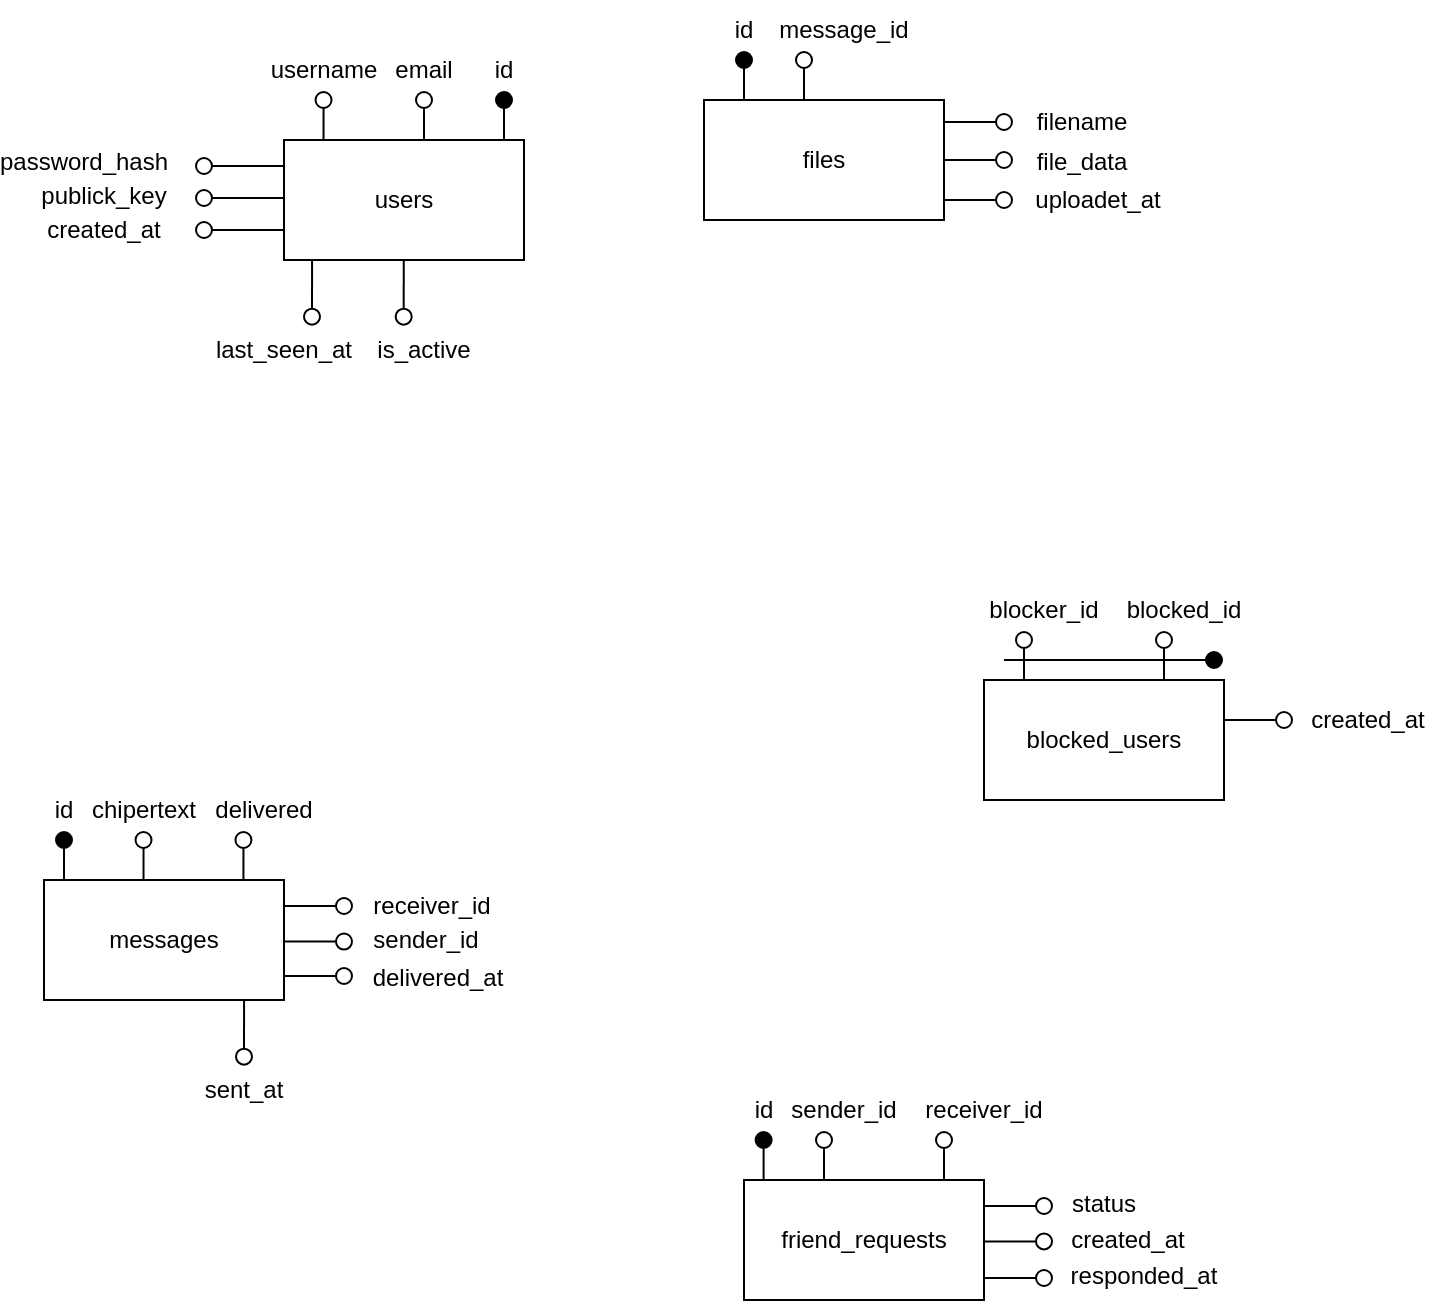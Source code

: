 <mxfile version="28.2.5">
  <diagram name="Pagina-1" id="5QTycMwjZl2z9XpZxttI">
    <mxGraphModel dx="1665" dy="1127" grid="1" gridSize="10" guides="1" tooltips="1" connect="1" arrows="1" fold="1" page="1" pageScale="1" pageWidth="827" pageHeight="1169" math="0" shadow="0">
      <root>
        <mxCell id="0" />
        <mxCell id="1" parent="0" />
        <mxCell id="od8p95JB6y80GkRBVF1g-4" style="edgeStyle=none;curved=1;rounded=0;orthogonalLoop=1;jettySize=auto;html=1;exitX=0.5;exitY=0;exitDx=0;exitDy=0;fontSize=12;startSize=8;endSize=8;endArrow=oval;endFill=0;" edge="1" parent="1">
          <mxGeometry relative="1" as="geometry">
            <mxPoint x="290" y="290" as="targetPoint" />
            <mxPoint x="290" y="310" as="sourcePoint" />
          </mxGeometry>
        </mxCell>
        <mxCell id="od8p95JB6y80GkRBVF1g-2" value="users" style="rounded=0;whiteSpace=wrap;html=1;" vertex="1" parent="1">
          <mxGeometry x="220" y="310" width="120" height="60" as="geometry" />
        </mxCell>
        <mxCell id="od8p95JB6y80GkRBVF1g-5" style="edgeStyle=none;curved=1;rounded=0;orthogonalLoop=1;jettySize=auto;html=1;exitX=0.5;exitY=0;exitDx=0;exitDy=0;fontSize=12;startSize=8;endSize=8;endArrow=oval;endFill=1;" edge="1" parent="1">
          <mxGeometry relative="1" as="geometry">
            <mxPoint x="330" y="290" as="targetPoint" />
            <mxPoint x="330" y="310" as="sourcePoint" />
          </mxGeometry>
        </mxCell>
        <mxCell id="od8p95JB6y80GkRBVF1g-6" value="id" style="text;html=1;align=center;verticalAlign=middle;whiteSpace=wrap;rounded=0;" vertex="1" parent="1">
          <mxGeometry x="300" y="260" width="60" height="30" as="geometry" />
        </mxCell>
        <mxCell id="od8p95JB6y80GkRBVF1g-7" value="email" style="text;html=1;align=center;verticalAlign=middle;whiteSpace=wrap;rounded=0;" vertex="1" parent="1">
          <mxGeometry x="260" y="260" width="60" height="30" as="geometry" />
        </mxCell>
        <mxCell id="od8p95JB6y80GkRBVF1g-8" style="edgeStyle=none;curved=1;rounded=0;orthogonalLoop=1;jettySize=auto;html=1;exitX=0.5;exitY=0;exitDx=0;exitDy=0;fontSize=12;startSize=8;endSize=8;endArrow=oval;endFill=0;" edge="1" parent="1">
          <mxGeometry relative="1" as="geometry">
            <mxPoint x="239.77" y="290" as="targetPoint" />
            <mxPoint x="239.77" y="310" as="sourcePoint" />
          </mxGeometry>
        </mxCell>
        <mxCell id="od8p95JB6y80GkRBVF1g-9" value="username" style="text;html=1;align=center;verticalAlign=middle;whiteSpace=wrap;rounded=0;" vertex="1" parent="1">
          <mxGeometry x="210" y="260" width="60" height="30" as="geometry" />
        </mxCell>
        <mxCell id="od8p95JB6y80GkRBVF1g-11" value="password_hash" style="text;html=1;align=center;verticalAlign=middle;whiteSpace=wrap;rounded=0;" vertex="1" parent="1">
          <mxGeometry x="90" y="306" width="60" height="30" as="geometry" />
        </mxCell>
        <mxCell id="od8p95JB6y80GkRBVF1g-13" value="publick_key" style="text;html=1;align=center;verticalAlign=middle;whiteSpace=wrap;rounded=0;" vertex="1" parent="1">
          <mxGeometry x="100" y="323" width="60" height="30" as="geometry" />
        </mxCell>
        <mxCell id="od8p95JB6y80GkRBVF1g-14" style="edgeStyle=none;curved=1;rounded=0;orthogonalLoop=1;jettySize=auto;html=1;exitX=0;exitY=0.167;exitDx=0;exitDy=0;fontSize=12;startSize=8;endSize=8;endArrow=oval;endFill=0;exitPerimeter=0;" edge="1" parent="1">
          <mxGeometry relative="1" as="geometry">
            <mxPoint x="180" y="323" as="targetPoint" />
            <mxPoint x="220" y="323.02" as="sourcePoint" />
          </mxGeometry>
        </mxCell>
        <mxCell id="od8p95JB6y80GkRBVF1g-15" style="edgeStyle=none;curved=1;rounded=0;orthogonalLoop=1;jettySize=auto;html=1;exitX=0;exitY=0.5;exitDx=0;exitDy=0;fontSize=12;startSize=8;endSize=8;endArrow=oval;endFill=0;" edge="1" parent="1">
          <mxGeometry relative="1" as="geometry">
            <mxPoint x="180" y="339" as="targetPoint" />
            <mxPoint x="220" y="339" as="sourcePoint" />
          </mxGeometry>
        </mxCell>
        <mxCell id="od8p95JB6y80GkRBVF1g-17" style="edgeStyle=none;curved=1;rounded=0;orthogonalLoop=1;jettySize=auto;html=1;exitX=0;exitY=0.75;exitDx=0;exitDy=0;fontSize=12;startSize=8;endSize=8;endArrow=oval;endFill=0;" edge="1" parent="1" source="od8p95JB6y80GkRBVF1g-2">
          <mxGeometry relative="1" as="geometry">
            <mxPoint x="180" y="355" as="targetPoint" />
            <mxPoint x="150" y="410" as="sourcePoint" />
          </mxGeometry>
        </mxCell>
        <mxCell id="od8p95JB6y80GkRBVF1g-18" value="created_at" style="text;html=1;align=center;verticalAlign=middle;whiteSpace=wrap;rounded=0;" vertex="1" parent="1">
          <mxGeometry x="100" y="340" width="60" height="30" as="geometry" />
        </mxCell>
        <mxCell id="od8p95JB6y80GkRBVF1g-19" style="edgeStyle=none;curved=1;rounded=0;orthogonalLoop=1;jettySize=auto;html=1;exitX=0.117;exitY=1.028;exitDx=0;exitDy=0;fontSize=12;startSize=8;endSize=8;endArrow=oval;endFill=0;exitPerimeter=0;" edge="1" parent="1">
          <mxGeometry relative="1" as="geometry">
            <mxPoint x="234" y="398.32" as="targetPoint" />
            <mxPoint x="234.04" y="370.0" as="sourcePoint" />
            <Array as="points">
              <mxPoint x="234" y="378.32" />
            </Array>
          </mxGeometry>
        </mxCell>
        <mxCell id="od8p95JB6y80GkRBVF1g-20" value="last_seen_at" style="text;html=1;align=center;verticalAlign=middle;whiteSpace=wrap;rounded=0;" vertex="1" parent="1">
          <mxGeometry x="190" y="400" width="60" height="30" as="geometry" />
        </mxCell>
        <mxCell id="od8p95JB6y80GkRBVF1g-21" value="is_active" style="text;html=1;align=center;verticalAlign=middle;whiteSpace=wrap;rounded=0;" vertex="1" parent="1">
          <mxGeometry x="260" y="400" width="60" height="30" as="geometry" />
        </mxCell>
        <mxCell id="od8p95JB6y80GkRBVF1g-22" style="edgeStyle=none;curved=1;rounded=0;orthogonalLoop=1;jettySize=auto;html=1;exitX=0.117;exitY=1.028;exitDx=0;exitDy=0;fontSize=12;startSize=8;endSize=8;endArrow=oval;endFill=0;exitPerimeter=0;" edge="1" parent="1">
          <mxGeometry relative="1" as="geometry">
            <mxPoint x="279.84" y="398.32" as="targetPoint" />
            <mxPoint x="279.88" y="370" as="sourcePoint" />
            <Array as="points">
              <mxPoint x="279.84" y="378.32" />
            </Array>
          </mxGeometry>
        </mxCell>
        <mxCell id="od8p95JB6y80GkRBVF1g-23" value="files" style="rounded=0;whiteSpace=wrap;html=1;" vertex="1" parent="1">
          <mxGeometry x="430" y="290" width="120" height="60" as="geometry" />
        </mxCell>
        <mxCell id="od8p95JB6y80GkRBVF1g-24" style="edgeStyle=none;curved=1;rounded=0;orthogonalLoop=1;jettySize=auto;html=1;exitX=0.5;exitY=0;exitDx=0;exitDy=0;fontSize=12;startSize=8;endSize=8;endArrow=oval;endFill=1;" edge="1" parent="1">
          <mxGeometry relative="1" as="geometry">
            <mxPoint x="450" y="270" as="targetPoint" />
            <mxPoint x="450" y="290" as="sourcePoint" />
          </mxGeometry>
        </mxCell>
        <mxCell id="od8p95JB6y80GkRBVF1g-25" value="id" style="text;html=1;align=center;verticalAlign=middle;whiteSpace=wrap;rounded=0;" vertex="1" parent="1">
          <mxGeometry x="420" y="240" width="60" height="30" as="geometry" />
        </mxCell>
        <mxCell id="od8p95JB6y80GkRBVF1g-26" style="edgeStyle=none;curved=1;rounded=0;orthogonalLoop=1;jettySize=auto;html=1;exitX=0.5;exitY=0;exitDx=0;exitDy=0;fontSize=12;startSize=8;endSize=8;endArrow=oval;endFill=0;" edge="1" parent="1">
          <mxGeometry relative="1" as="geometry">
            <mxPoint x="480" y="270" as="targetPoint" />
            <mxPoint x="480" y="290" as="sourcePoint" />
          </mxGeometry>
        </mxCell>
        <mxCell id="od8p95JB6y80GkRBVF1g-27" value="message_id" style="text;html=1;align=center;verticalAlign=middle;whiteSpace=wrap;rounded=0;" vertex="1" parent="1">
          <mxGeometry x="470" y="240" width="60" height="30" as="geometry" />
        </mxCell>
        <mxCell id="od8p95JB6y80GkRBVF1g-28" style="edgeStyle=none;curved=1;rounded=0;orthogonalLoop=1;jettySize=auto;html=1;exitX=1;exitY=0.25;exitDx=0;exitDy=0;fontSize=12;startSize=8;endSize=8;endArrow=oval;endFill=0;" edge="1" parent="1">
          <mxGeometry relative="1" as="geometry">
            <mxPoint x="580" y="301" as="targetPoint" />
            <mxPoint x="550.0" y="301" as="sourcePoint" />
          </mxGeometry>
        </mxCell>
        <mxCell id="od8p95JB6y80GkRBVF1g-29" style="edgeStyle=none;curved=1;rounded=0;orthogonalLoop=1;jettySize=auto;html=1;exitX=1;exitY=0.25;exitDx=0;exitDy=0;fontSize=12;startSize=8;endSize=8;endArrow=oval;endFill=0;" edge="1" parent="1">
          <mxGeometry relative="1" as="geometry">
            <mxPoint x="580" y="320" as="targetPoint" />
            <mxPoint x="550" y="320" as="sourcePoint" />
          </mxGeometry>
        </mxCell>
        <mxCell id="od8p95JB6y80GkRBVF1g-30" style="edgeStyle=none;curved=1;rounded=0;orthogonalLoop=1;jettySize=auto;html=1;exitX=1;exitY=0.25;exitDx=0;exitDy=0;fontSize=12;startSize=8;endSize=8;endArrow=oval;endFill=0;" edge="1" parent="1">
          <mxGeometry relative="1" as="geometry">
            <mxPoint x="580" y="340" as="targetPoint" />
            <mxPoint x="550" y="340" as="sourcePoint" />
          </mxGeometry>
        </mxCell>
        <mxCell id="od8p95JB6y80GkRBVF1g-31" value="filename" style="text;html=1;align=center;verticalAlign=middle;whiteSpace=wrap;rounded=0;" vertex="1" parent="1">
          <mxGeometry x="589" y="286" width="60" height="30" as="geometry" />
        </mxCell>
        <mxCell id="od8p95JB6y80GkRBVF1g-32" value="file_data" style="text;html=1;align=center;verticalAlign=middle;whiteSpace=wrap;rounded=0;" vertex="1" parent="1">
          <mxGeometry x="589" y="306" width="60" height="30" as="geometry" />
        </mxCell>
        <mxCell id="od8p95JB6y80GkRBVF1g-33" value="uploadet_at" style="text;html=1;align=center;verticalAlign=middle;whiteSpace=wrap;rounded=0;" vertex="1" parent="1">
          <mxGeometry x="597" y="325" width="60" height="30" as="geometry" />
        </mxCell>
        <mxCell id="od8p95JB6y80GkRBVF1g-34" value="blocked_users" style="rounded=0;whiteSpace=wrap;html=1;" vertex="1" parent="1">
          <mxGeometry x="570" y="580" width="120" height="60" as="geometry" />
        </mxCell>
        <mxCell id="od8p95JB6y80GkRBVF1g-37" value="blocker_id" style="text;html=1;align=center;verticalAlign=middle;whiteSpace=wrap;rounded=0;" vertex="1" parent="1">
          <mxGeometry x="570" y="530" width="60" height="30" as="geometry" />
        </mxCell>
        <mxCell id="od8p95JB6y80GkRBVF1g-38" value="blocked_id" style="text;html=1;align=center;verticalAlign=middle;whiteSpace=wrap;rounded=0;" vertex="1" parent="1">
          <mxGeometry x="640" y="530" width="60" height="30" as="geometry" />
        </mxCell>
        <mxCell id="od8p95JB6y80GkRBVF1g-39" value="created_at" style="text;html=1;align=center;verticalAlign=middle;whiteSpace=wrap;rounded=0;" vertex="1" parent="1">
          <mxGeometry x="732" y="585" width="60" height="30" as="geometry" />
        </mxCell>
        <mxCell id="od8p95JB6y80GkRBVF1g-41" style="edgeStyle=none;curved=1;rounded=0;orthogonalLoop=1;jettySize=auto;html=1;exitX=1;exitY=0.25;exitDx=0;exitDy=0;fontSize=12;startSize=8;endSize=8;endArrow=oval;endFill=0;" edge="1" parent="1">
          <mxGeometry relative="1" as="geometry">
            <mxPoint x="720" y="600" as="targetPoint" />
            <mxPoint x="690" y="600" as="sourcePoint" />
          </mxGeometry>
        </mxCell>
        <mxCell id="od8p95JB6y80GkRBVF1g-42" value="messages" style="rounded=0;whiteSpace=wrap;html=1;" vertex="1" parent="1">
          <mxGeometry x="100" y="680" width="120" height="60" as="geometry" />
        </mxCell>
        <mxCell id="od8p95JB6y80GkRBVF1g-43" style="edgeStyle=none;curved=1;rounded=0;orthogonalLoop=1;jettySize=auto;html=1;exitX=0.5;exitY=0;exitDx=0;exitDy=0;fontSize=12;startSize=8;endSize=8;endArrow=oval;endFill=1;" edge="1" parent="1">
          <mxGeometry relative="1" as="geometry">
            <mxPoint x="110" y="660" as="targetPoint" />
            <mxPoint x="110" y="680" as="sourcePoint" />
          </mxGeometry>
        </mxCell>
        <mxCell id="od8p95JB6y80GkRBVF1g-44" value="id" style="text;html=1;align=center;verticalAlign=middle;whiteSpace=wrap;rounded=0;" vertex="1" parent="1">
          <mxGeometry x="80" y="630" width="60" height="30" as="geometry" />
        </mxCell>
        <mxCell id="od8p95JB6y80GkRBVF1g-45" value="sender_id" style="text;html=1;align=center;verticalAlign=middle;whiteSpace=wrap;rounded=0;" vertex="1" parent="1">
          <mxGeometry x="261" y="695" width="60" height="30" as="geometry" />
        </mxCell>
        <mxCell id="od8p95JB6y80GkRBVF1g-46" value="receiver_id" style="text;html=1;align=center;verticalAlign=middle;whiteSpace=wrap;rounded=0;" vertex="1" parent="1">
          <mxGeometry x="264" y="678" width="60" height="30" as="geometry" />
        </mxCell>
        <mxCell id="od8p95JB6y80GkRBVF1g-47" value="chipertext" style="text;html=1;align=center;verticalAlign=middle;whiteSpace=wrap;rounded=0;" vertex="1" parent="1">
          <mxGeometry x="120" y="630" width="60" height="30" as="geometry" />
        </mxCell>
        <mxCell id="od8p95JB6y80GkRBVF1g-48" value="sent_at" style="text;html=1;align=center;verticalAlign=middle;whiteSpace=wrap;rounded=0;" vertex="1" parent="1">
          <mxGeometry x="170" y="770" width="60" height="30" as="geometry" />
        </mxCell>
        <mxCell id="od8p95JB6y80GkRBVF1g-49" value="delivered" style="text;html=1;align=center;verticalAlign=middle;whiteSpace=wrap;rounded=0;" vertex="1" parent="1">
          <mxGeometry x="180" y="630" width="60" height="30" as="geometry" />
        </mxCell>
        <mxCell id="od8p95JB6y80GkRBVF1g-50" value="delivered_at" style="text;html=1;align=center;verticalAlign=middle;whiteSpace=wrap;rounded=0;" vertex="1" parent="1">
          <mxGeometry x="267" y="714" width="60" height="30" as="geometry" />
        </mxCell>
        <mxCell id="od8p95JB6y80GkRBVF1g-51" style="edgeStyle=none;curved=1;rounded=0;orthogonalLoop=1;jettySize=auto;html=1;exitX=0.5;exitY=0;exitDx=0;exitDy=0;fontSize=12;startSize=8;endSize=8;endArrow=oval;endFill=0;" edge="1" parent="1">
          <mxGeometry relative="1" as="geometry">
            <mxPoint x="149.76" y="660" as="targetPoint" />
            <mxPoint x="149.76" y="680" as="sourcePoint" />
          </mxGeometry>
        </mxCell>
        <mxCell id="od8p95JB6y80GkRBVF1g-52" style="edgeStyle=none;curved=1;rounded=0;orthogonalLoop=1;jettySize=auto;html=1;exitX=1;exitY=0.25;exitDx=0;exitDy=0;fontSize=12;startSize=8;endSize=8;endArrow=oval;endFill=0;" edge="1" parent="1">
          <mxGeometry relative="1" as="geometry">
            <mxPoint x="250" y="693" as="targetPoint" />
            <mxPoint x="220" y="693" as="sourcePoint" />
          </mxGeometry>
        </mxCell>
        <mxCell id="od8p95JB6y80GkRBVF1g-53" style="edgeStyle=none;curved=1;rounded=0;orthogonalLoop=1;jettySize=auto;html=1;exitX=1;exitY=0.25;exitDx=0;exitDy=0;fontSize=12;startSize=8;endSize=8;endArrow=oval;endFill=0;" edge="1" parent="1">
          <mxGeometry relative="1" as="geometry">
            <mxPoint x="250" y="710.76" as="targetPoint" />
            <mxPoint x="220" y="710.76" as="sourcePoint" />
          </mxGeometry>
        </mxCell>
        <mxCell id="od8p95JB6y80GkRBVF1g-54" style="edgeStyle=none;curved=1;rounded=0;orthogonalLoop=1;jettySize=auto;html=1;exitX=1;exitY=0.25;exitDx=0;exitDy=0;fontSize=12;startSize=8;endSize=8;endArrow=oval;endFill=0;" edge="1" parent="1">
          <mxGeometry relative="1" as="geometry">
            <mxPoint x="250" y="728" as="targetPoint" />
            <mxPoint x="220" y="728" as="sourcePoint" />
          </mxGeometry>
        </mxCell>
        <mxCell id="od8p95JB6y80GkRBVF1g-57" style="edgeStyle=none;curved=1;rounded=0;orthogonalLoop=1;jettySize=auto;html=1;exitX=0.5;exitY=0;exitDx=0;exitDy=0;fontSize=12;startSize=8;endSize=8;endArrow=oval;endFill=0;" edge="1" parent="1">
          <mxGeometry relative="1" as="geometry">
            <mxPoint x="199.72" y="660" as="targetPoint" />
            <mxPoint x="199.72" y="680" as="sourcePoint" />
          </mxGeometry>
        </mxCell>
        <mxCell id="od8p95JB6y80GkRBVF1g-58" style="edgeStyle=none;curved=1;rounded=0;orthogonalLoop=1;jettySize=auto;html=1;exitX=0.117;exitY=1.028;exitDx=0;exitDy=0;fontSize=12;startSize=8;endSize=8;endArrow=oval;endFill=0;exitPerimeter=0;" edge="1" parent="1">
          <mxGeometry relative="1" as="geometry">
            <mxPoint x="200" y="768.32" as="targetPoint" />
            <mxPoint x="200.04" y="740" as="sourcePoint" />
            <Array as="points">
              <mxPoint x="200" y="748.32" />
            </Array>
          </mxGeometry>
        </mxCell>
        <mxCell id="od8p95JB6y80GkRBVF1g-59" value="friend_requests" style="rounded=0;whiteSpace=wrap;html=1;" vertex="1" parent="1">
          <mxGeometry x="450" y="830" width="120" height="60" as="geometry" />
        </mxCell>
        <mxCell id="od8p95JB6y80GkRBVF1g-62" style="edgeStyle=none;curved=1;rounded=0;orthogonalLoop=1;jettySize=auto;html=1;exitX=0.5;exitY=0;exitDx=0;exitDy=0;fontSize=12;startSize=8;endSize=8;endArrow=oval;endFill=1;" edge="1" parent="1">
          <mxGeometry relative="1" as="geometry">
            <mxPoint x="459.8" y="810" as="targetPoint" />
            <mxPoint x="459.8" y="830" as="sourcePoint" />
          </mxGeometry>
        </mxCell>
        <mxCell id="od8p95JB6y80GkRBVF1g-63" value="id" style="text;html=1;align=center;verticalAlign=middle;whiteSpace=wrap;rounded=0;" vertex="1" parent="1">
          <mxGeometry x="430" y="780" width="60" height="30" as="geometry" />
        </mxCell>
        <mxCell id="od8p95JB6y80GkRBVF1g-64" style="edgeStyle=none;curved=1;rounded=0;orthogonalLoop=1;jettySize=auto;html=1;exitX=0.5;exitY=0;exitDx=0;exitDy=0;fontSize=12;startSize=8;endSize=8;endArrow=oval;endFill=0;" edge="1" parent="1">
          <mxGeometry relative="1" as="geometry">
            <mxPoint x="490" y="810" as="targetPoint" />
            <mxPoint x="490" y="830" as="sourcePoint" />
          </mxGeometry>
        </mxCell>
        <mxCell id="od8p95JB6y80GkRBVF1g-65" value="sender_id" style="text;html=1;align=center;verticalAlign=middle;whiteSpace=wrap;rounded=0;" vertex="1" parent="1">
          <mxGeometry x="470" y="780" width="60" height="30" as="geometry" />
        </mxCell>
        <mxCell id="od8p95JB6y80GkRBVF1g-66" value="receiver_id" style="text;html=1;align=center;verticalAlign=middle;whiteSpace=wrap;rounded=0;" vertex="1" parent="1">
          <mxGeometry x="540" y="780" width="60" height="30" as="geometry" />
        </mxCell>
        <mxCell id="od8p95JB6y80GkRBVF1g-68" style="edgeStyle=none;curved=1;rounded=0;orthogonalLoop=1;jettySize=auto;html=1;exitX=0.5;exitY=0;exitDx=0;exitDy=0;fontSize=12;startSize=8;endSize=8;endArrow=oval;endFill=0;" edge="1" parent="1">
          <mxGeometry relative="1" as="geometry">
            <mxPoint x="550" y="810" as="targetPoint" />
            <mxPoint x="550" y="830" as="sourcePoint" />
          </mxGeometry>
        </mxCell>
        <mxCell id="od8p95JB6y80GkRBVF1g-69" style="edgeStyle=none;curved=1;rounded=0;orthogonalLoop=1;jettySize=auto;html=1;exitX=1;exitY=0.25;exitDx=0;exitDy=0;fontSize=12;startSize=8;endSize=8;endArrow=oval;endFill=0;" edge="1" parent="1">
          <mxGeometry relative="1" as="geometry">
            <mxPoint x="600" y="843" as="targetPoint" />
            <mxPoint x="570" y="843" as="sourcePoint" />
          </mxGeometry>
        </mxCell>
        <mxCell id="od8p95JB6y80GkRBVF1g-70" value="status" style="text;html=1;align=center;verticalAlign=middle;whiteSpace=wrap;rounded=0;" vertex="1" parent="1">
          <mxGeometry x="600" y="827" width="60" height="30" as="geometry" />
        </mxCell>
        <mxCell id="od8p95JB6y80GkRBVF1g-71" style="edgeStyle=none;curved=1;rounded=0;orthogonalLoop=1;jettySize=auto;html=1;exitX=1;exitY=0.25;exitDx=0;exitDy=0;fontSize=12;startSize=8;endSize=8;endArrow=oval;endFill=0;" edge="1" parent="1">
          <mxGeometry relative="1" as="geometry">
            <mxPoint x="600" y="860.71" as="targetPoint" />
            <mxPoint x="570" y="860.71" as="sourcePoint" />
          </mxGeometry>
        </mxCell>
        <mxCell id="od8p95JB6y80GkRBVF1g-72" value="created_at" style="text;html=1;align=center;verticalAlign=middle;whiteSpace=wrap;rounded=0;" vertex="1" parent="1">
          <mxGeometry x="612" y="845" width="60" height="30" as="geometry" />
        </mxCell>
        <mxCell id="od8p95JB6y80GkRBVF1g-74" style="edgeStyle=none;curved=1;rounded=0;orthogonalLoop=1;jettySize=auto;html=1;exitX=1;exitY=0.25;exitDx=0;exitDy=0;fontSize=12;startSize=8;endSize=8;endArrow=oval;endFill=0;" edge="1" parent="1">
          <mxGeometry relative="1" as="geometry">
            <mxPoint x="600" y="879" as="targetPoint" />
            <mxPoint x="570" y="879" as="sourcePoint" />
          </mxGeometry>
        </mxCell>
        <mxCell id="od8p95JB6y80GkRBVF1g-75" value="responded_at" style="text;html=1;align=center;verticalAlign=middle;whiteSpace=wrap;rounded=0;" vertex="1" parent="1">
          <mxGeometry x="620" y="863" width="60" height="30" as="geometry" />
        </mxCell>
        <mxCell id="od8p95JB6y80GkRBVF1g-76" style="edgeStyle=none;curved=1;rounded=0;orthogonalLoop=1;jettySize=auto;html=1;exitX=0.5;exitY=0;exitDx=0;exitDy=0;fontSize=12;startSize=8;endSize=8;endArrow=oval;endFill=0;" edge="1" parent="1">
          <mxGeometry relative="1" as="geometry">
            <mxPoint x="660" y="560" as="targetPoint" />
            <mxPoint x="660" y="580" as="sourcePoint" />
          </mxGeometry>
        </mxCell>
        <mxCell id="od8p95JB6y80GkRBVF1g-77" style="edgeStyle=none;curved=1;rounded=0;orthogonalLoop=1;jettySize=auto;html=1;exitX=0.5;exitY=0;exitDx=0;exitDy=0;fontSize=12;startSize=8;endSize=8;endArrow=oval;endFill=0;" edge="1" parent="1">
          <mxGeometry relative="1" as="geometry">
            <mxPoint x="590" y="560" as="targetPoint" />
            <mxPoint x="590" y="580" as="sourcePoint" />
          </mxGeometry>
        </mxCell>
        <mxCell id="od8p95JB6y80GkRBVF1g-78" style="edgeStyle=none;curved=1;rounded=0;orthogonalLoop=1;jettySize=auto;html=1;fontSize=12;startSize=8;endSize=8;endArrow=oval;endFill=1;" edge="1" parent="1">
          <mxGeometry relative="1" as="geometry">
            <mxPoint x="685" y="570" as="targetPoint" />
            <mxPoint x="580" y="570" as="sourcePoint" />
          </mxGeometry>
        </mxCell>
      </root>
    </mxGraphModel>
  </diagram>
</mxfile>
